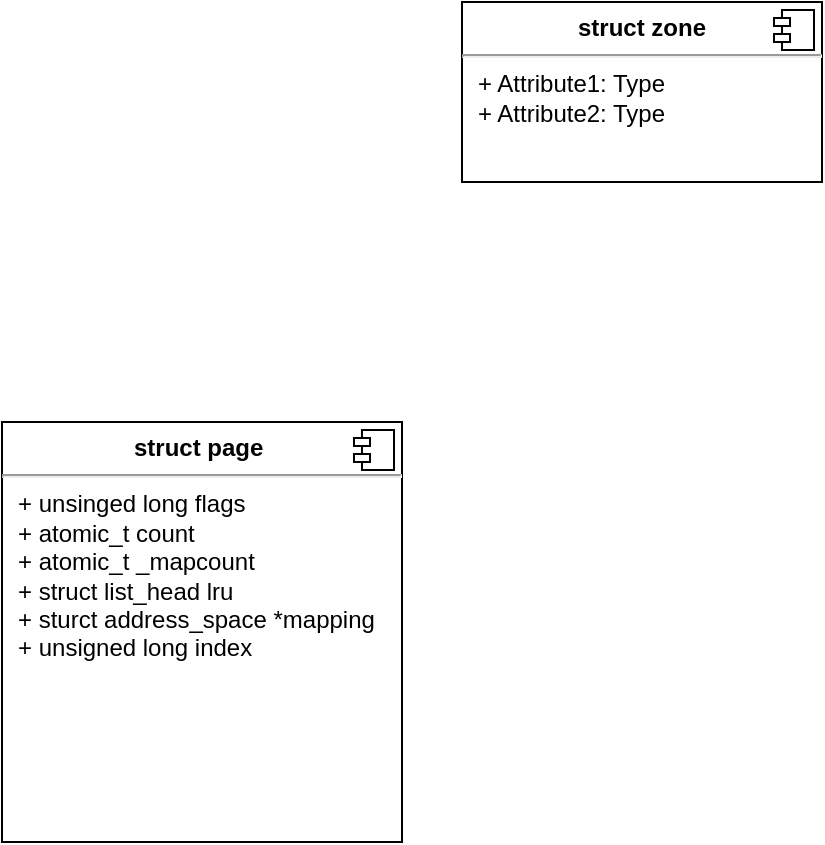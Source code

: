 <mxfile version="14.6.6" type="github">
  <diagram id="R2lEEEUBdFMjLlhIrx00" name="Page-1">
    <mxGraphModel dx="1422" dy="762" grid="1" gridSize="10" guides="1" tooltips="1" connect="1" arrows="1" fold="1" page="1" pageScale="1" pageWidth="850" pageHeight="1100" math="0" shadow="0" extFonts="Permanent Marker^https://fonts.googleapis.com/css?family=Permanent+Marker">
      <root>
        <mxCell id="0" />
        <mxCell id="1" parent="0" />
        <mxCell id="eIJZXxI5gstD7FgTX0uq-2" value="&lt;p style=&quot;margin: 0px ; margin-top: 6px ; text-align: center&quot;&gt;&lt;b&gt;struct page&amp;nbsp;&lt;/b&gt;&lt;br&gt;&lt;/p&gt;&lt;hr&gt;&lt;p style=&quot;margin: 0px ; margin-left: 8px&quot;&gt;+ unsinged long flags&lt;/p&gt;&lt;p style=&quot;margin: 0px ; margin-left: 8px&quot;&gt;+ atomic_t count&lt;/p&gt;&lt;p style=&quot;margin: 0px ; margin-left: 8px&quot;&gt;+ atomic_t _mapcount&lt;br&gt;&lt;/p&gt;&lt;p style=&quot;margin: 0px ; margin-left: 8px&quot;&gt;+ struct list_head lru&lt;/p&gt;&lt;p style=&quot;margin: 0px ; margin-left: 8px&quot;&gt;+ sturct address_space *mapping&lt;/p&gt;&lt;p style=&quot;margin: 0px ; margin-left: 8px&quot;&gt;+ unsigned long index&lt;/p&gt;&lt;p style=&quot;margin: 0px ; margin-left: 8px&quot;&gt;&lt;br&gt;&lt;/p&gt;" style="align=left;overflow=fill;html=1;dropTarget=0;" parent="1" vertex="1">
          <mxGeometry x="120" y="450" width="200" height="210" as="geometry" />
        </mxCell>
        <mxCell id="eIJZXxI5gstD7FgTX0uq-3" value="" style="shape=component;jettyWidth=8;jettyHeight=4;" parent="eIJZXxI5gstD7FgTX0uq-2" vertex="1">
          <mxGeometry x="1" width="20" height="20" relative="1" as="geometry">
            <mxPoint x="-24" y="4" as="offset" />
          </mxGeometry>
        </mxCell>
        <mxCell id="s1NJ0OKN6wxzchKN2vTO-5" value="&lt;p style=&quot;margin: 0px ; margin-top: 6px ; text-align: center&quot;&gt;&lt;b&gt;struct zone&lt;/b&gt;&lt;/p&gt;&lt;hr&gt;&lt;p style=&quot;margin: 0px ; margin-left: 8px&quot;&gt;+ Attribute1: Type&lt;br&gt;+ Attribute2: Type&lt;/p&gt;" style="align=left;overflow=fill;html=1;dropTarget=0;" vertex="1" parent="1">
          <mxGeometry x="350" y="240" width="180" height="90" as="geometry" />
        </mxCell>
        <mxCell id="s1NJ0OKN6wxzchKN2vTO-6" value="" style="shape=component;jettyWidth=8;jettyHeight=4;" vertex="1" parent="s1NJ0OKN6wxzchKN2vTO-5">
          <mxGeometry x="1" width="20" height="20" relative="1" as="geometry">
            <mxPoint x="-24" y="4" as="offset" />
          </mxGeometry>
        </mxCell>
      </root>
    </mxGraphModel>
  </diagram>
</mxfile>
